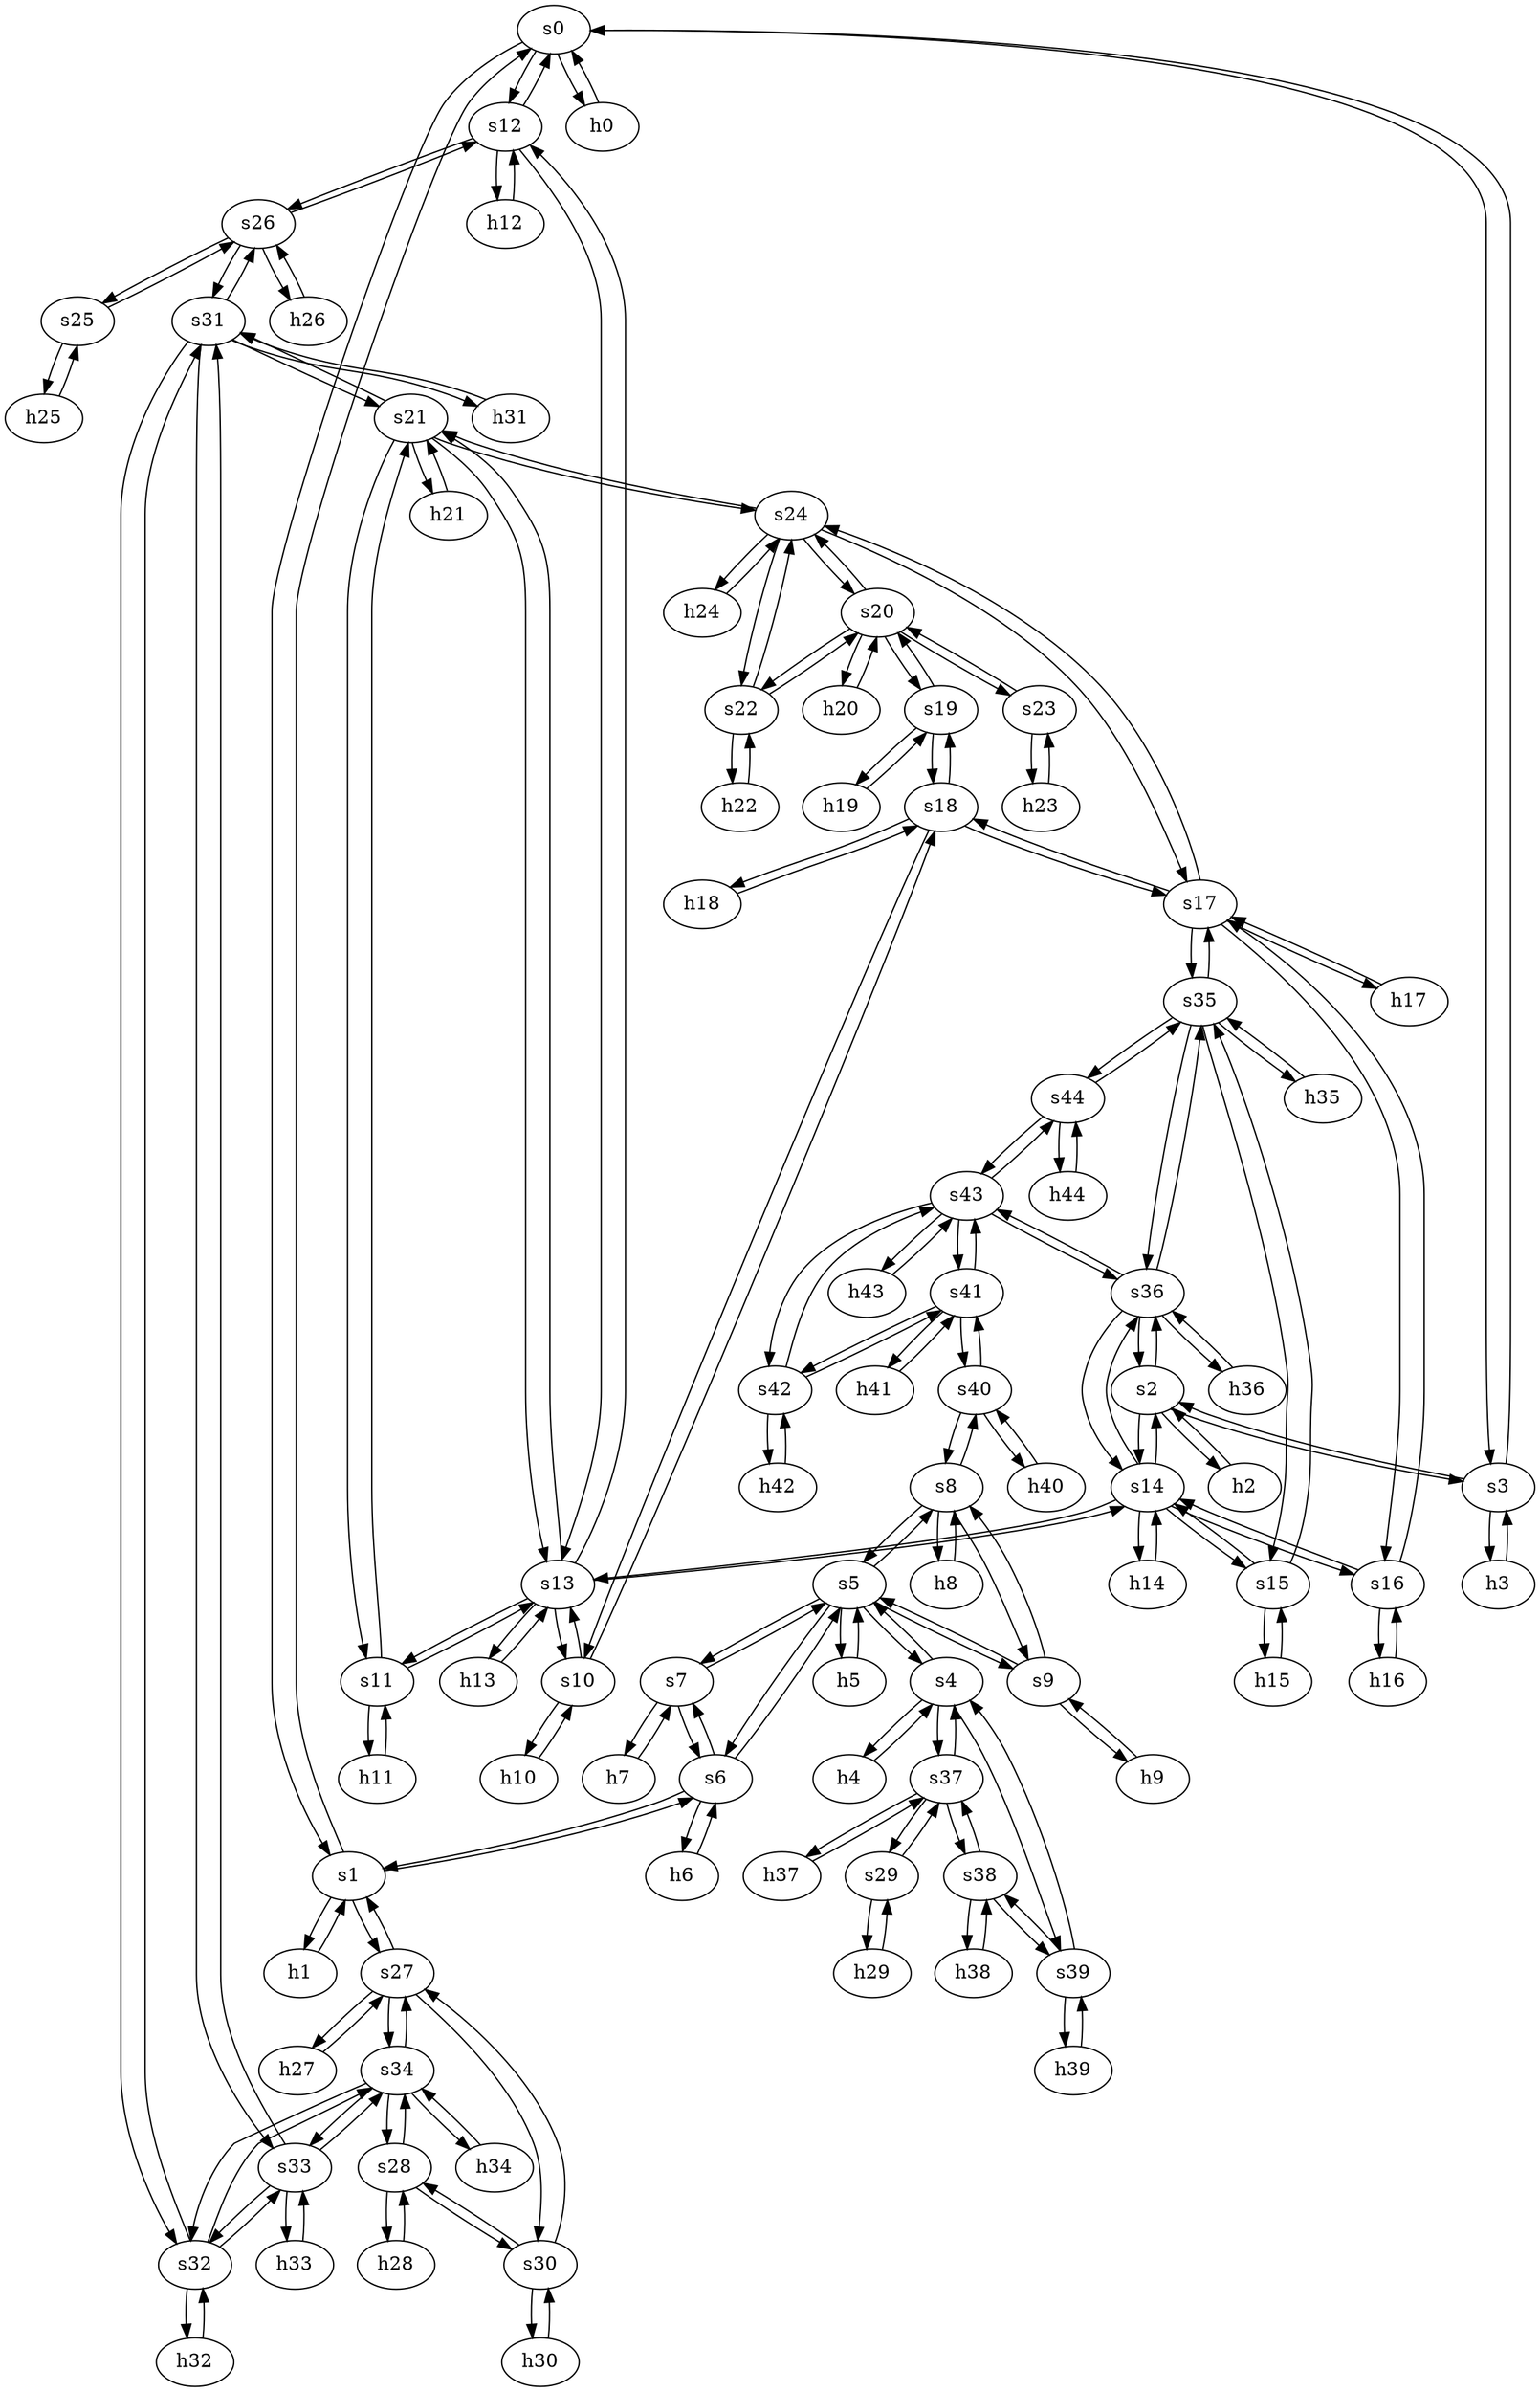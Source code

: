 strict digraph "PalmettoNet " {
	s0	 [id=0,
		type=switch];
	s12	 [id=12,
		type=switch];
	s0 -> s12	 [capacity="1Gbps",
		cost=1,
		dst_port=2,
		src_port=5];
	s3	 [id=3,
		type=switch];
	s0 -> s3	 [capacity="1Gbps",
		cost=1,
		dst_port=2,
		src_port=4];
	h0	 [ip="111.0.0.0",
		mac="00:00:00:00:0:0",
		type=host];
	s0 -> h0	 [capacity="1Gbps",
		cost=1,
		dst_port=1,
		src_port=1];
	s1	 [id=1,
		type=switch];
	s0 -> s1	 [capacity="1Gbps",
		cost=1,
		dst_port=3,
		src_port=3];
	s7	 [id=7,
		type=switch];
	s5	 [id=5,
		type=switch];
	s7 -> s5	 [capacity="1Gbps",
		cost=1,
		dst_port=7,
		src_port=2];
	s6	 [id=6,
		type=switch];
	s7 -> s6	 [capacity="1Gbps",
		cost=1,
		dst_port=4,
		src_port=3];
	h7	 [ip="111.0.7.7",
		mac="00:00:00:00:7:7",
		type=host];
	s7 -> h7	 [capacity="1Gbps",
		cost=1,
		dst_port=1,
		src_port=1];
	h20	 [ip="111.0.20.20",
		mac="00:00:00:00:20:20",
		type=host];
	s20	 [id=20,
		type=switch];
	h20 -> s20	 [capacity="1Gbps",
		cost=1,
		dst_port=1,
		src_port=1];
	h44	 [ip="111.0.44.44",
		mac="00:00:00:00:44:44",
		type=host];
	s44	 [id=44,
		type=switch];
	h44 -> s44	 [capacity="1Gbps",
		cost=1,
		dst_port=1,
		src_port=1];
	h43	 [ip="111.0.43.43",
		mac="00:00:00:00:43:43",
		type=host];
	s43	 [id=43,
		type=switch];
	h43 -> s43	 [capacity="1Gbps",
		cost=1,
		dst_port=1,
		src_port=1];
	s5 -> s7	 [capacity="1Gbps",
		cost=1,
		dst_port=2,
		src_port=7];
	s9	 [id=9,
		type=switch];
	s5 -> s9	 [capacity="1Gbps",
		cost=1,
		dst_port=2,
		src_port=5];
	s8	 [id=8,
		type=switch];
	s5 -> s8	 [capacity="1Gbps",
		cost=1,
		dst_port=2,
		src_port=4];
	h5	 [ip="111.0.5.5",
		mac="00:00:00:00:5:5",
		type=host];
	s5 -> h5	 [capacity="1Gbps",
		cost=1,
		dst_port=1,
		src_port=1];
	s4	 [id=4,
		type=switch];
	s5 -> s4	 [capacity="1Gbps",
		cost=1,
		dst_port=4,
		src_port=3];
	s5 -> s6	 [capacity="1Gbps",
		cost=1,
		dst_port=3,
		src_port=6];
	h41	 [ip="111.0.41.41",
		mac="00:00:00:00:41:41",
		type=host];
	s41	 [id=41,
		type=switch];
	h41 -> s41	 [capacity="1Gbps",
		cost=1,
		dst_port=1,
		src_port=1];
	h40	 [ip="111.0.40.40",
		mac="00:00:00:00:40:40",
		type=host];
	s40	 [id=40,
		type=switch];
	h40 -> s40	 [capacity="1Gbps",
		cost=1,
		dst_port=1,
		src_port=1];
	s39	 [id=39,
		type=switch];
	s4 -> s39	 [capacity="1Gbps",
		cost=1,
		dst_port=2,
		src_port=2];
	s4 -> s5	 [capacity="1Gbps",
		cost=1,
		dst_port=3,
		src_port=4];
	h4	 [ip="111.0.4.4",
		mac="00:00:00:00:4:4",
		type=host];
	s4 -> h4	 [capacity="1Gbps",
		cost=1,
		dst_port=1,
		src_port=1];
	s37	 [id=37,
		type=switch];
	s4 -> s37	 [capacity="1Gbps",
		cost=1,
		dst_port=2,
		src_port=5];
	s44 -> s43	 [capacity="1Gbps",
		cost=1,
		dst_port=5,
		src_port=3];
	s35	 [id=35,
		type=switch];
	s44 -> s35	 [capacity="1Gbps",
		cost=1,
		dst_port=6,
		src_port=2];
	s44 -> h44	 [capacity="1Gbps",
		cost=1,
		dst_port=1,
		src_port=1];
	h24	 [ip="111.0.24.24",
		mac="00:00:00:00:24:24",
		type=host];
	s24	 [id=24,
		type=switch];
	h24 -> s24	 [capacity="1Gbps",
		cost=1,
		dst_port=1,
		src_port=1];
	s40 -> h40	 [capacity="1Gbps",
		cost=1,
		dst_port=1,
		src_port=1];
	s40 -> s8	 [capacity="1Gbps",
		cost=1,
		dst_port=3,
		src_port=2];
	s40 -> s41	 [capacity="1Gbps",
		cost=1,
		dst_port=2,
		src_port=3];
	s42	 [id=42,
		type=switch];
	s41 -> s42	 [capacity="1Gbps",
		cost=1,
		dst_port=2,
		src_port=3];
	s41 -> s43	 [capacity="1Gbps",
		cost=1,
		dst_port=3,
		src_port=4];
	s41 -> h41	 [capacity="1Gbps",
		cost=1,
		dst_port=1,
		src_port=1];
	s41 -> s40	 [capacity="1Gbps",
		cost=1,
		dst_port=3,
		src_port=2];
	s42 -> s43	 [capacity="1Gbps",
		cost=1,
		dst_port=4,
		src_port=3];
	s42 -> s41	 [capacity="1Gbps",
		cost=1,
		dst_port=3,
		src_port=2];
	h42	 [ip="111.0.42.42",
		mac="00:00:00:00:42:42",
		type=host];
	s42 -> h42	 [capacity="1Gbps",
		cost=1,
		dst_port=1,
		src_port=1];
	s43 -> s42	 [capacity="1Gbps",
		cost=1,
		dst_port=3,
		src_port=4];
	s43 -> h43	 [capacity="1Gbps",
		cost=1,
		dst_port=1,
		src_port=1];
	s43 -> s44	 [capacity="1Gbps",
		cost=1,
		dst_port=3,
		src_port=5];
	s43 -> s41	 [capacity="1Gbps",
		cost=1,
		dst_port=4,
		src_port=3];
	s36	 [id=36,
		type=switch];
	s43 -> s36	 [capacity="1Gbps",
		cost=1,
		dst_port=6,
		src_port=2];
	h42 -> s42	 [capacity="1Gbps",
		cost=1,
		dst_port=1,
		src_port=1];
	s19	 [id=19,
		type=switch];
	h19	 [ip="111.0.19.19",
		mac="00:00:00:00:19:19",
		type=host];
	s19 -> h19	 [capacity="1Gbps",
		cost=1,
		dst_port=1,
		src_port=1];
	s19 -> s20	 [capacity="1Gbps",
		cost=1,
		dst_port=2,
		src_port=3];
	s18	 [id=18,
		type=switch];
	s19 -> s18	 [capacity="1Gbps",
		cost=1,
		dst_port=4,
		src_port=2];
	s10	 [id=10,
		type=switch];
	s18 -> s10	 [capacity="1Gbps",
		cost=1,
		dst_port=2,
		src_port=2];
	h18	 [ip="111.0.18.18",
		mac="00:00:00:00:18:18",
		type=host];
	s18 -> h18	 [capacity="1Gbps",
		cost=1,
		dst_port=1,
		src_port=1];
	s17	 [id=17,
		type=switch];
	s18 -> s17	 [capacity="1Gbps",
		cost=1,
		dst_port=4,
		src_port=3];
	s18 -> s19	 [capacity="1Gbps",
		cost=1,
		dst_port=2,
		src_port=4];
	s13	 [id=13,
		type=switch];
	s13 -> s10	 [capacity="1Gbps",
		cost=1,
		dst_port=3,
		src_port=2];
	s13 -> s12	 [capacity="1Gbps",
		cost=1,
		dst_port=4,
		src_port=4];
	s14	 [id=14,
		type=switch];
	s13 -> s14	 [capacity="1Gbps",
		cost=1,
		dst_port=3,
		src_port=6];
	h13	 [ip="111.0.13.13",
		mac="00:00:00:00:13:13",
		type=host];
	s13 -> h13	 [capacity="1Gbps",
		cost=1,
		dst_port=1,
		src_port=1];
	s21	 [id=21,
		type=switch];
	s13 -> s21	 [capacity="1Gbps",
		cost=1,
		dst_port=3,
		src_port=5];
	s11	 [id=11,
		type=switch];
	s13 -> s11	 [capacity="1Gbps",
		cost=1,
		dst_port=3,
		src_port=3];
	s12 -> s13	 [capacity="1Gbps",
		cost=1,
		dst_port=4,
		src_port=4];
	h12	 [ip="111.0.12.12",
		mac="00:00:00:00:12:12",
		type=host];
	s12 -> h12	 [capacity="1Gbps",
		cost=1,
		dst_port=1,
		src_port=1];
	s12 -> s0	 [capacity="1Gbps",
		cost=1,
		dst_port=5,
		src_port=2];
	s26	 [id=26,
		type=switch];
	s12 -> s26	 [capacity="1Gbps",
		cost=1,
		dst_port=2,
		src_port=3];
	s11 -> s13	 [capacity="1Gbps",
		cost=1,
		dst_port=3,
		src_port=3];
	h11	 [ip="111.0.11.11",
		mac="00:00:00:00:11:11",
		type=host];
	s11 -> h11	 [capacity="1Gbps",
		cost=1,
		dst_port=1,
		src_port=1];
	s11 -> s21	 [capacity="1Gbps",
		cost=1,
		dst_port=2,
		src_port=2];
	s10 -> s13	 [capacity="1Gbps",
		cost=1,
		dst_port=2,
		src_port=3];
	h10	 [ip="111.0.10.10",
		mac="00:00:00:00:10:10",
		type=host];
	s10 -> h10	 [capacity="1Gbps",
		cost=1,
		dst_port=1,
		src_port=1];
	s10 -> s18	 [capacity="1Gbps",
		cost=1,
		dst_port=2,
		src_port=2];
	s16	 [id=16,
		type=switch];
	s17 -> s16	 [capacity="1Gbps",
		cost=1,
		dst_port=3,
		src_port=2];
	s17 -> s24	 [capacity="1Gbps",
		cost=1,
		dst_port=2,
		src_port=3];
	s17 -> s35	 [capacity="1Gbps",
		cost=1,
		dst_port=3,
		src_port=5];
	s17 -> s18	 [capacity="1Gbps",
		cost=1,
		dst_port=3,
		src_port=4];
	h17	 [ip="111.0.17.17",
		mac="00:00:00:00:17:17",
		type=host];
	s17 -> h17	 [capacity="1Gbps",
		cost=1,
		dst_port=1,
		src_port=1];
	s16 -> s14	 [capacity="1Gbps",
		cost=1,
		dst_port=4,
		src_port=2];
	s16 -> s17	 [capacity="1Gbps",
		cost=1,
		dst_port=2,
		src_port=3];
	h16	 [ip="111.0.16.16",
		mac="00:00:00:00:16:16",
		type=host];
	s16 -> h16	 [capacity="1Gbps",
		cost=1,
		dst_port=1,
		src_port=1];
	s15	 [id=15,
		type=switch];
	s15 -> s14	 [capacity="1Gbps",
		cost=1,
		dst_port=6,
		src_port=2];
	s15 -> s35	 [capacity="1Gbps",
		cost=1,
		dst_port=2,
		src_port=3];
	h15	 [ip="111.0.15.15",
		mac="00:00:00:00:15:15",
		type=host];
	s15 -> h15	 [capacity="1Gbps",
		cost=1,
		dst_port=1,
		src_port=1];
	s14 -> s16	 [capacity="1Gbps",
		cost=1,
		dst_port=2,
		src_port=4];
	s14 -> s13	 [capacity="1Gbps",
		cost=1,
		dst_port=6,
		src_port=3];
	h14	 [ip="111.0.14.14",
		mac="00:00:00:00:14:14",
		type=host];
	s14 -> h14	 [capacity="1Gbps",
		cost=1,
		dst_port=1,
		src_port=1];
	s14 -> s15	 [capacity="1Gbps",
		cost=1,
		dst_port=2,
		src_port=6];
	s14 -> s36	 [capacity="1Gbps",
		cost=1,
		dst_port=3,
		src_port=5];
	s2	 [id=2,
		type=switch];
	s14 -> s2	 [capacity="1Gbps",
		cost=1,
		dst_port=4,
		src_port=2];
	h8	 [ip="111.0.8.8",
		mac="00:00:00:00:8:8",
		type=host];
	h8 -> s8	 [capacity="1Gbps",
		cost=1,
		dst_port=1,
		src_port=1];
	h9	 [ip="111.0.9.9",
		mac="00:00:00:00:9:9",
		type=host];
	h9 -> s9	 [capacity="1Gbps",
		cost=1,
		dst_port=1,
		src_port=1];
	h2	 [ip="111.0.2.2",
		mac="00:00:00:00:2:2",
		type=host];
	h2 -> s2	 [capacity="1Gbps",
		cost=1,
		dst_port=1,
		src_port=1];
	h3	 [ip="111.0.3.3",
		mac="00:00:00:00:3:3",
		type=host];
	h3 -> s3	 [capacity="1Gbps",
		cost=1,
		dst_port=1,
		src_port=1];
	h0 -> s0	 [capacity="1Gbps",
		cost=1,
		dst_port=1,
		src_port=1];
	h1	 [ip="111.0.1.1",
		mac="00:00:00:00:1:1",
		type=host];
	h1 -> s1	 [capacity="1Gbps",
		cost=1,
		dst_port=1,
		src_port=1];
	h6	 [ip="111.0.6.6",
		mac="00:00:00:00:6:6",
		type=host];
	h6 -> s6	 [capacity="1Gbps",
		cost=1,
		dst_port=1,
		src_port=1];
	h7 -> s7	 [capacity="1Gbps",
		cost=1,
		dst_port=1,
		src_port=1];
	h4 -> s4	 [capacity="1Gbps",
		cost=1,
		dst_port=1,
		src_port=1];
	h5 -> s5	 [capacity="1Gbps",
		cost=1,
		dst_port=1,
		src_port=1];
	s39 -> s4	 [capacity="1Gbps",
		cost=1,
		dst_port=2,
		src_port=2];
	s38	 [id=38,
		type=switch];
	s39 -> s38	 [capacity="1Gbps",
		cost=1,
		dst_port=3,
		src_port=3];
	h39	 [ip="111.0.39.39",
		mac="00:00:00:00:39:39",
		type=host];
	s39 -> h39	 [capacity="1Gbps",
		cost=1,
		dst_port=1,
		src_port=1];
	s38 -> s39	 [capacity="1Gbps",
		cost=1,
		dst_port=3,
		src_port=3];
	h38	 [ip="111.0.38.38",
		mac="00:00:00:00:38:38",
		type=host];
	s38 -> h38	 [capacity="1Gbps",
		cost=1,
		dst_port=1,
		src_port=1];
	s38 -> s37	 [capacity="1Gbps",
		cost=1,
		dst_port=5,
		src_port=2];
	s35 -> s44	 [capacity="1Gbps",
		cost=1,
		dst_port=2,
		src_port=6];
	s35 -> s17	 [capacity="1Gbps",
		cost=1,
		dst_port=5,
		src_port=3];
	s35 -> s15	 [capacity="1Gbps",
		cost=1,
		dst_port=3,
		src_port=2];
	h35	 [ip="111.0.35.35",
		mac="00:00:00:00:35:35",
		type=host];
	s35 -> h35	 [capacity="1Gbps",
		cost=1,
		dst_port=1,
		src_port=1];
	s35 -> s36	 [capacity="1Gbps",
		cost=1,
		dst_port=5,
		src_port=5];
	s34	 [id=34,
		type=switch];
	s27	 [id=27,
		type=switch];
	s34 -> s27	 [capacity="1Gbps",
		cost=1,
		dst_port=3,
		src_port=2];
	s33	 [id=33,
		type=switch];
	s34 -> s33	 [capacity="1Gbps",
		cost=1,
		dst_port=4,
		src_port=5];
	s28	 [id=28,
		type=switch];
	s34 -> s28	 [capacity="1Gbps",
		cost=1,
		dst_port=2,
		src_port=3];
	s32	 [id=32,
		type=switch];
	s34 -> s32	 [capacity="1Gbps",
		cost=1,
		dst_port=4,
		src_port=4];
	h34	 [ip="111.0.34.34",
		mac="00:00:00:00:34:34",
		type=host];
	s34 -> h34	 [capacity="1Gbps",
		cost=1,
		dst_port=1,
		src_port=1];
	h37	 [ip="111.0.37.37",
		mac="00:00:00:00:37:37",
		type=host];
	s37 -> h37	 [capacity="1Gbps",
		cost=1,
		dst_port=1,
		src_port=1];
	s37 -> s4	 [capacity="1Gbps",
		cost=1,
		dst_port=5,
		src_port=2];
	s37 -> s38	 [capacity="1Gbps",
		cost=1,
		dst_port=2,
		src_port=5];
	s29	 [id=29,
		type=switch];
	s37 -> s29	 [capacity="1Gbps",
		cost=1,
		dst_port=3,
		src_port=4];
	s36 -> s43	 [capacity="1Gbps",
		cost=1,
		dst_port=2,
		src_port=6];
	s36 -> s14	 [capacity="1Gbps",
		cost=1,
		dst_port=5,
		src_port=3];
	s36 -> s35	 [capacity="1Gbps",
		cost=1,
		dst_port=5,
		src_port=5];
	h36	 [ip="111.0.36.36",
		mac="00:00:00:00:36:36",
		type=host];
	s36 -> h36	 [capacity="1Gbps",
		cost=1,
		dst_port=1,
		src_port=1];
	s36 -> s2	 [capacity="1Gbps",
		cost=1,
		dst_port=3,
		src_port=2];
	s31	 [id=31,
		type=switch];
	s31 -> s33	 [capacity="1Gbps",
		cost=1,
		dst_port=2,
		src_port=5];
	s31 -> s32	 [capacity="1Gbps",
		cost=1,
		dst_port=2,
		src_port=4];
	s31 -> s21	 [capacity="1Gbps",
		cost=1,
		dst_port=5,
		src_port=2];
	h31	 [ip="111.0.31.31",
		mac="00:00:00:00:31:31",
		type=host];
	s31 -> h31	 [capacity="1Gbps",
		cost=1,
		dst_port=1,
		src_port=1];
	s31 -> s26	 [capacity="1Gbps",
		cost=1,
		dst_port=5,
		src_port=3];
	s30	 [id=30,
		type=switch];
	s30 -> s27	 [capacity="1Gbps",
		cost=1,
		dst_port=4,
		src_port=2];
	s30 -> s28	 [capacity="1Gbps",
		cost=1,
		dst_port=3,
		src_port=3];
	h30	 [ip="111.0.30.30",
		mac="00:00:00:00:30:30",
		type=host];
	s30 -> h30	 [capacity="1Gbps",
		cost=1,
		dst_port=1,
		src_port=1];
	s33 -> s31	 [capacity="1Gbps",
		cost=1,
		dst_port=5,
		src_port=2];
	h33	 [ip="111.0.33.33",
		mac="00:00:00:00:33:33",
		type=host];
	s33 -> h33	 [capacity="1Gbps",
		cost=1,
		dst_port=1,
		src_port=1];
	s33 -> s32	 [capacity="1Gbps",
		cost=1,
		dst_port=3,
		src_port=3];
	s33 -> s34	 [capacity="1Gbps",
		cost=1,
		dst_port=5,
		src_port=4];
	s32 -> s31	 [capacity="1Gbps",
		cost=1,
		dst_port=4,
		src_port=2];
	s32 -> s33	 [capacity="1Gbps",
		cost=1,
		dst_port=3,
		src_port=3];
	s32 -> s34	 [capacity="1Gbps",
		cost=1,
		dst_port=4,
		src_port=4];
	h32	 [ip="111.0.32.32",
		mac="00:00:00:00:32:32",
		type=host];
	s32 -> h32	 [capacity="1Gbps",
		cost=1,
		dst_port=1,
		src_port=1];
	h18 -> s18	 [capacity="1Gbps",
		cost=1,
		dst_port=1,
		src_port=1];
	h19 -> s19	 [capacity="1Gbps",
		cost=1,
		dst_port=1,
		src_port=1];
	h10 -> s10	 [capacity="1Gbps",
		cost=1,
		dst_port=1,
		src_port=1];
	h11 -> s11	 [capacity="1Gbps",
		cost=1,
		dst_port=1,
		src_port=1];
	h12 -> s12	 [capacity="1Gbps",
		cost=1,
		dst_port=1,
		src_port=1];
	h13 -> s13	 [capacity="1Gbps",
		cost=1,
		dst_port=1,
		src_port=1];
	h14 -> s14	 [capacity="1Gbps",
		cost=1,
		dst_port=1,
		src_port=1];
	h15 -> s15	 [capacity="1Gbps",
		cost=1,
		dst_port=1,
		src_port=1];
	h16 -> s16	 [capacity="1Gbps",
		cost=1,
		dst_port=1,
		src_port=1];
	h17 -> s17	 [capacity="1Gbps",
		cost=1,
		dst_port=1,
		src_port=1];
	s9 -> s5	 [capacity="1Gbps",
		cost=1,
		dst_port=5,
		src_port=2];
	s9 -> h9	 [capacity="1Gbps",
		cost=1,
		dst_port=1,
		src_port=1];
	s9 -> s8	 [capacity="1Gbps",
		cost=1,
		dst_port=4,
		src_port=3];
	s8 -> s5	 [capacity="1Gbps",
		cost=1,
		dst_port=4,
		src_port=2];
	s8 -> s9	 [capacity="1Gbps",
		cost=1,
		dst_port=3,
		src_port=4];
	s8 -> s40	 [capacity="1Gbps",
		cost=1,
		dst_port=2,
		src_port=3];
	s8 -> h8	 [capacity="1Gbps",
		cost=1,
		dst_port=1,
		src_port=1];
	h29	 [ip="111.0.29.29",
		mac="00:00:00:00:29:29",
		type=host];
	h29 -> s29	 [capacity="1Gbps",
		cost=1,
		dst_port=1,
		src_port=1];
	h28	 [ip="111.0.28.28",
		mac="00:00:00:00:28:28",
		type=host];
	h28 -> s28	 [capacity="1Gbps",
		cost=1,
		dst_port=1,
		src_port=1];
	s23	 [id=23,
		type=switch];
	s23 -> s20	 [capacity="1Gbps",
		cost=1,
		dst_port=6,
		src_port=3];
	h23	 [ip="111.0.23.23",
		mac="00:00:00:00:23:23",
		type=host];
	s23 -> h23	 [capacity="1Gbps",
		cost=1,
		dst_port=1,
		src_port=1];
	s3 -> h3	 [capacity="1Gbps",
		cost=1,
		dst_port=1,
		src_port=1];
	s3 -> s0	 [capacity="1Gbps",
		cost=1,
		dst_port=4,
		src_port=2];
	s3 -> s2	 [capacity="1Gbps",
		cost=1,
		dst_port=2,
		src_port=3];
	s2 -> s3	 [capacity="1Gbps",
		cost=1,
		dst_port=3,
		src_port=2];
	s2 -> s14	 [capacity="1Gbps",
		cost=1,
		dst_port=2,
		src_port=4];
	s2 -> h2	 [capacity="1Gbps",
		cost=1,
		dst_port=1,
		src_port=1];
	s2 -> s36	 [capacity="1Gbps",
		cost=1,
		dst_port=2,
		src_port=3];
	s1 -> h1	 [capacity="1Gbps",
		cost=1,
		dst_port=1,
		src_port=1];
	s1 -> s27	 [capacity="1Gbps",
		cost=1,
		dst_port=2,
		src_port=4];
	s1 -> s0	 [capacity="1Gbps",
		cost=1,
		dst_port=3,
		src_port=3];
	s1 -> s6	 [capacity="1Gbps",
		cost=1,
		dst_port=2,
		src_port=5];
	h26	 [ip="111.0.26.26",
		mac="00:00:00:00:26:26",
		type=host];
	h26 -> s26	 [capacity="1Gbps",
		cost=1,
		dst_port=1,
		src_port=1];
	h21	 [ip="111.0.21.21",
		mac="00:00:00:00:21:21",
		type=host];
	h21 -> s21	 [capacity="1Gbps",
		cost=1,
		dst_port=1,
		src_port=1];
	s6 -> s5	 [capacity="1Gbps",
		cost=1,
		dst_port=6,
		src_port=3];
	s6 -> s7	 [capacity="1Gbps",
		cost=1,
		dst_port=3,
		src_port=4];
	s6 -> h6	 [capacity="1Gbps",
		cost=1,
		dst_port=1,
		src_port=1];
	s6 -> s1	 [capacity="1Gbps",
		cost=1,
		dst_port=5,
		src_port=2];
	h23 -> s23	 [capacity="1Gbps",
		cost=1,
		dst_port=1,
		src_port=1];
	h22	 [ip="111.0.22.22",
		mac="00:00:00:00:22:22",
		type=host];
	s22	 [id=22,
		type=switch];
	h22 -> s22	 [capacity="1Gbps",
		cost=1,
		dst_port=1,
		src_port=1];
	h32 -> s32	 [capacity="1Gbps",
		cost=1,
		dst_port=1,
		src_port=1];
	h33 -> s33	 [capacity="1Gbps",
		cost=1,
		dst_port=1,
		src_port=1];
	h30 -> s30	 [capacity="1Gbps",
		cost=1,
		dst_port=1,
		src_port=1];
	h31 -> s31	 [capacity="1Gbps",
		cost=1,
		dst_port=1,
		src_port=1];
	h36 -> s36	 [capacity="1Gbps",
		cost=1,
		dst_port=1,
		src_port=1];
	h37 -> s37	 [capacity="1Gbps",
		cost=1,
		dst_port=1,
		src_port=1];
	h34 -> s34	 [capacity="1Gbps",
		cost=1,
		dst_port=1,
		src_port=1];
	h35 -> s35	 [capacity="1Gbps",
		cost=1,
		dst_port=1,
		src_port=1];
	h38 -> s38	 [capacity="1Gbps",
		cost=1,
		dst_port=1,
		src_port=1];
	h39 -> s39	 [capacity="1Gbps",
		cost=1,
		dst_port=1,
		src_port=1];
	s22 -> s24	 [capacity="1Gbps",
		cost=1,
		dst_port=5,
		src_port=3];
	s22 -> s20	 [capacity="1Gbps",
		cost=1,
		dst_port=4,
		src_port=2];
	s22 -> h22	 [capacity="1Gbps",
		cost=1,
		dst_port=1,
		src_port=1];
	h25	 [ip="111.0.25.25",
		mac="00:00:00:00:25:25",
		type=host];
	s25	 [id=25,
		type=switch];
	h25 -> s25	 [capacity="1Gbps",
		cost=1,
		dst_port=1,
		src_port=1];
	s20 -> h20	 [capacity="1Gbps",
		cost=1,
		dst_port=1,
		src_port=1];
	s20 -> s23	 [capacity="1Gbps",
		cost=1,
		dst_port=3,
		src_port=6];
	s20 -> s24	 [capacity="1Gbps",
		cost=1,
		dst_port=3,
		src_port=3];
	s20 -> s19	 [capacity="1Gbps",
		cost=1,
		dst_port=3,
		src_port=2];
	s20 -> s22	 [capacity="1Gbps",
		cost=1,
		dst_port=2,
		src_port=4];
	s21 -> s31	 [capacity="1Gbps",
		cost=1,
		dst_port=2,
		src_port=5];
	s21 -> s13	 [capacity="1Gbps",
		cost=1,
		dst_port=5,
		src_port=3];
	s21 -> h21	 [capacity="1Gbps",
		cost=1,
		dst_port=1,
		src_port=1];
	s21 -> s24	 [capacity="1Gbps",
		cost=1,
		dst_port=4,
		src_port=4];
	s21 -> s11	 [capacity="1Gbps",
		cost=1,
		dst_port=2,
		src_port=2];
	s26 -> s31	 [capacity="1Gbps",
		cost=1,
		dst_port=3,
		src_port=5];
	s26 -> s12	 [capacity="1Gbps",
		cost=1,
		dst_port=3,
		src_port=2];
	s26 -> h26	 [capacity="1Gbps",
		cost=1,
		dst_port=1,
		src_port=1];
	s26 -> s25	 [capacity="1Gbps",
		cost=1,
		dst_port=3,
		src_port=4];
	s27 -> s34	 [capacity="1Gbps",
		cost=1,
		dst_port=2,
		src_port=3];
	s27 -> s30	 [capacity="1Gbps",
		cost=1,
		dst_port=2,
		src_port=4];
	s27 -> s1	 [capacity="1Gbps",
		cost=1,
		dst_port=4,
		src_port=2];
	h27	 [ip="111.0.27.27",
		mac="00:00:00:00:27:27",
		type=host];
	s27 -> h27	 [capacity="1Gbps",
		cost=1,
		dst_port=1,
		src_port=1];
	s24 -> h24	 [capacity="1Gbps",
		cost=1,
		dst_port=1,
		src_port=1];
	s24 -> s17	 [capacity="1Gbps",
		cost=1,
		dst_port=3,
		src_port=2];
	s24 -> s20	 [capacity="1Gbps",
		cost=1,
		dst_port=3,
		src_port=3];
	s24 -> s21	 [capacity="1Gbps",
		cost=1,
		dst_port=4,
		src_port=4];
	s24 -> s22	 [capacity="1Gbps",
		cost=1,
		dst_port=3,
		src_port=5];
	s25 -> h25	 [capacity="1Gbps",
		cost=1,
		dst_port=1,
		src_port=1];
	s25 -> s26	 [capacity="1Gbps",
		cost=1,
		dst_port=4,
		src_port=3];
	s28 -> s34	 [capacity="1Gbps",
		cost=1,
		dst_port=3,
		src_port=2];
	s28 -> s30	 [capacity="1Gbps",
		cost=1,
		dst_port=3,
		src_port=3];
	s28 -> h28	 [capacity="1Gbps",
		cost=1,
		dst_port=1,
		src_port=1];
	s29 -> h29	 [capacity="1Gbps",
		cost=1,
		dst_port=1,
		src_port=1];
	s29 -> s37	 [capacity="1Gbps",
		cost=1,
		dst_port=4,
		src_port=3];
	h27 -> s27	 [capacity="1Gbps",
		cost=1,
		dst_port=1,
		src_port=1];
}
